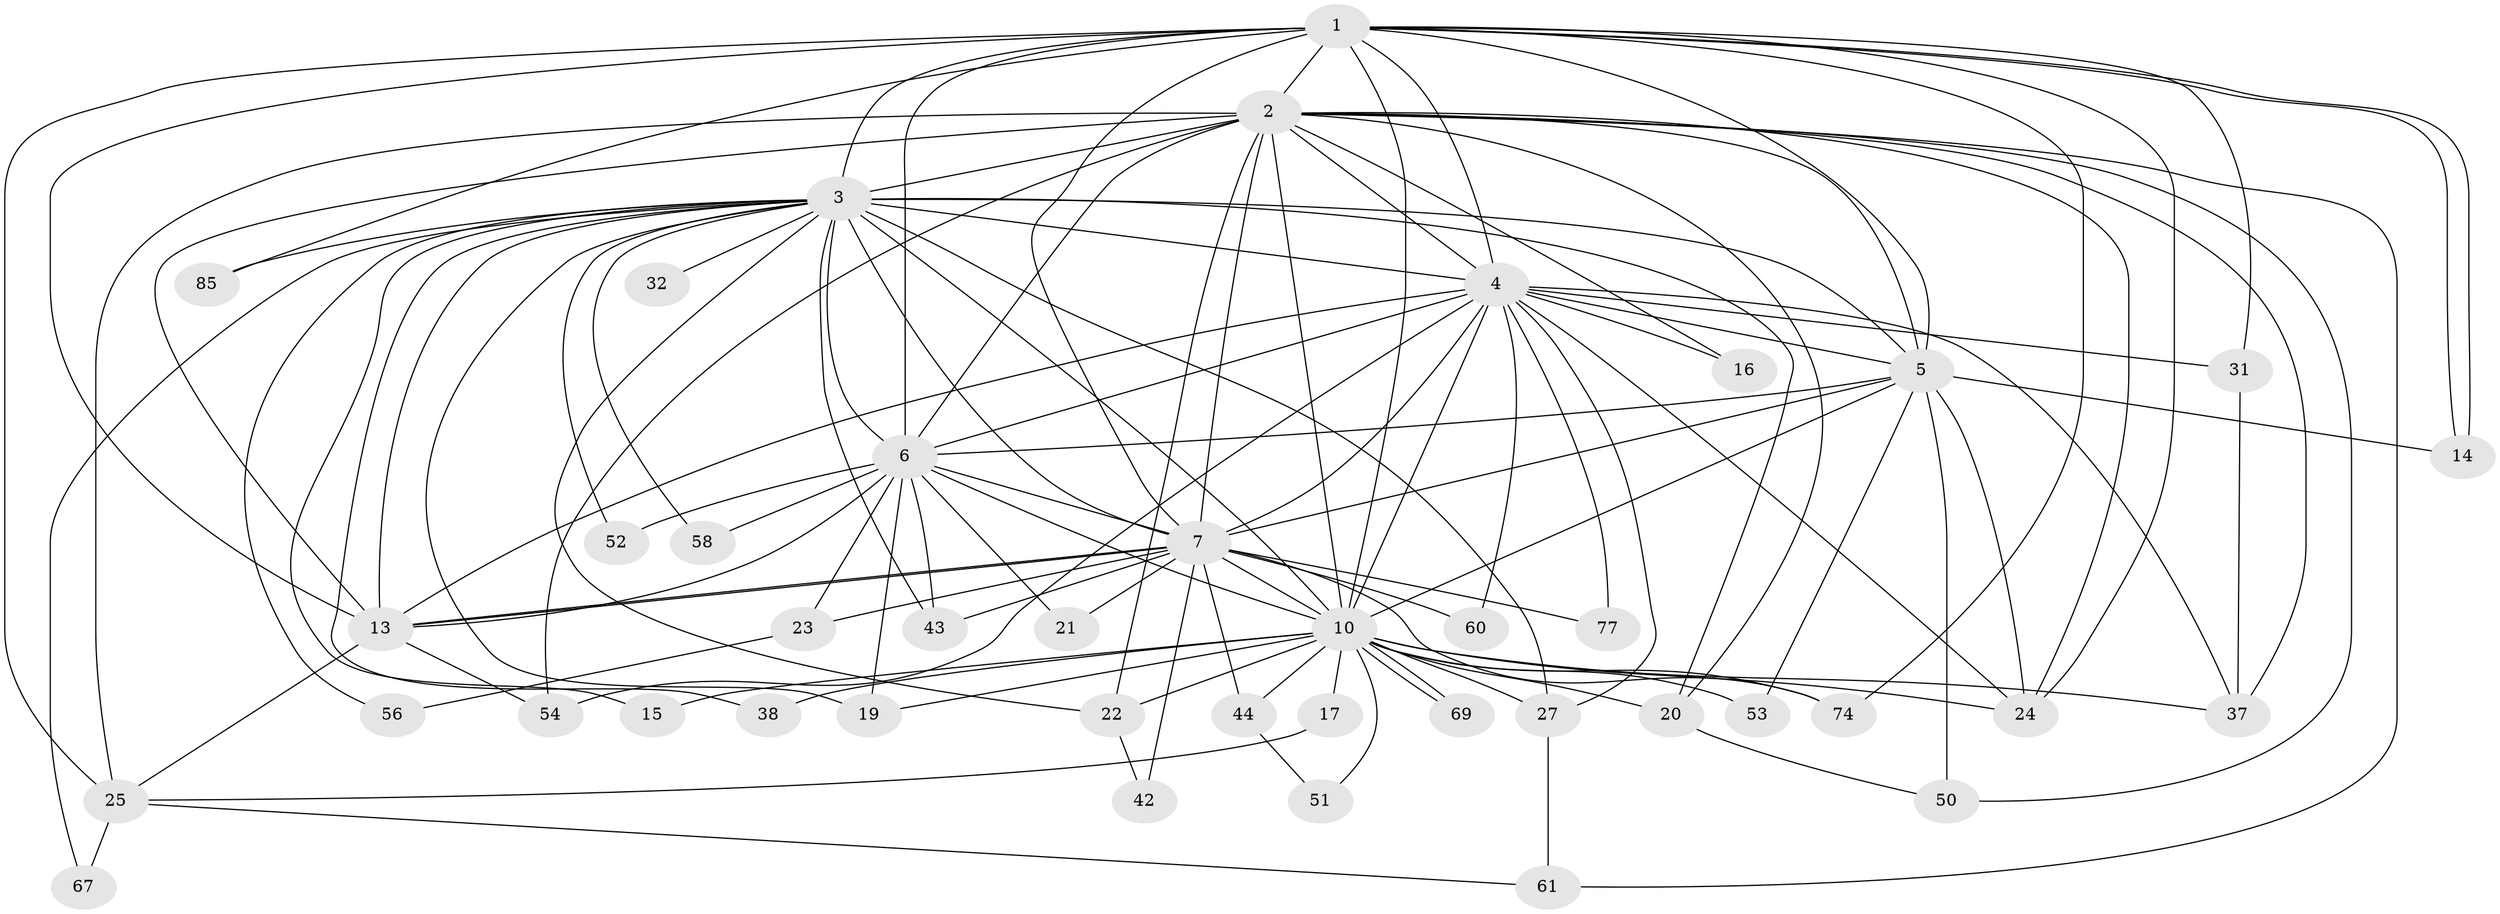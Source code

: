 // original degree distribution, {18: 0.023529411764705882, 21: 0.011764705882352941, 16: 0.011764705882352941, 12: 0.011764705882352941, 14: 0.011764705882352941, 22: 0.011764705882352941, 19: 0.023529411764705882, 30: 0.011764705882352941, 2: 0.4823529411764706, 4: 0.058823529411764705, 3: 0.29411764705882354, 5: 0.03529411764705882, 9: 0.011764705882352941}
// Generated by graph-tools (version 1.1) at 2025/17/03/04/25 18:17:45]
// undirected, 42 vertices, 116 edges
graph export_dot {
graph [start="1"]
  node [color=gray90,style=filled];
  1;
  2 [super="+68+40+35+47"];
  3 [super="+46+9"];
  4 [super="+8"];
  5 [super="+18+34"];
  6;
  7;
  10 [super="+26+12+48+78"];
  13 [super="+30"];
  14;
  15;
  16;
  17;
  19 [super="+29"];
  20;
  21;
  22 [super="+59"];
  23;
  24 [super="+65"];
  25 [super="+36"];
  27 [super="+49"];
  31;
  32;
  37 [super="+45+76"];
  38;
  42;
  43 [super="+70"];
  44;
  50 [super="+81"];
  51;
  52;
  53;
  54 [super="+75"];
  56;
  58;
  60;
  61 [super="+66"];
  67;
  69;
  74 [super="+79"];
  77;
  85;
  1 -- 2;
  1 -- 3 [weight=2];
  1 -- 4 [weight=2];
  1 -- 5;
  1 -- 6;
  1 -- 7;
  1 -- 10;
  1 -- 14;
  1 -- 14;
  1 -- 24;
  1 -- 31;
  1 -- 74;
  1 -- 85;
  1 -- 25;
  1 -- 13 [weight=2];
  2 -- 3 [weight=2];
  2 -- 4 [weight=2];
  2 -- 5;
  2 -- 6;
  2 -- 7 [weight=2];
  2 -- 10 [weight=3];
  2 -- 16;
  2 -- 22;
  2 -- 25 [weight=2];
  2 -- 50;
  2 -- 61;
  2 -- 37;
  2 -- 20;
  2 -- 24;
  2 -- 54;
  2 -- 13 [weight=2];
  3 -- 4 [weight=5];
  3 -- 5 [weight=2];
  3 -- 6 [weight=3];
  3 -- 7 [weight=2];
  3 -- 10 [weight=3];
  3 -- 38;
  3 -- 52;
  3 -- 56;
  3 -- 58;
  3 -- 43;
  3 -- 19;
  3 -- 67;
  3 -- 32;
  3 -- 15;
  3 -- 20;
  3 -- 85;
  3 -- 22;
  3 -- 27;
  3 -- 13;
  4 -- 5 [weight=2];
  4 -- 6 [weight=2];
  4 -- 7 [weight=2];
  4 -- 10 [weight=3];
  4 -- 77;
  4 -- 16;
  4 -- 24;
  4 -- 27;
  4 -- 31;
  4 -- 37;
  4 -- 54;
  4 -- 60;
  4 -- 13;
  5 -- 6 [weight=2];
  5 -- 7;
  5 -- 10 [weight=2];
  5 -- 53;
  5 -- 50 [weight=2];
  5 -- 14;
  5 -- 24;
  6 -- 7;
  6 -- 10;
  6 -- 19;
  6 -- 21;
  6 -- 23;
  6 -- 43;
  6 -- 52;
  6 -- 58;
  6 -- 13;
  7 -- 10 [weight=2];
  7 -- 13 [weight=2];
  7 -- 13;
  7 -- 21;
  7 -- 23;
  7 -- 42;
  7 -- 43;
  7 -- 44;
  7 -- 60;
  7 -- 74;
  7 -- 77;
  10 -- 15;
  10 -- 17 [weight=2];
  10 -- 19;
  10 -- 20 [weight=2];
  10 -- 22;
  10 -- 24 [weight=2];
  10 -- 38;
  10 -- 44;
  10 -- 53;
  10 -- 69;
  10 -- 69;
  10 -- 74;
  10 -- 51;
  10 -- 37;
  10 -- 27;
  13 -- 54;
  13 -- 25;
  17 -- 25;
  20 -- 50;
  22 -- 42;
  23 -- 56;
  25 -- 67;
  25 -- 61;
  27 -- 61;
  31 -- 37;
  44 -- 51;
}
